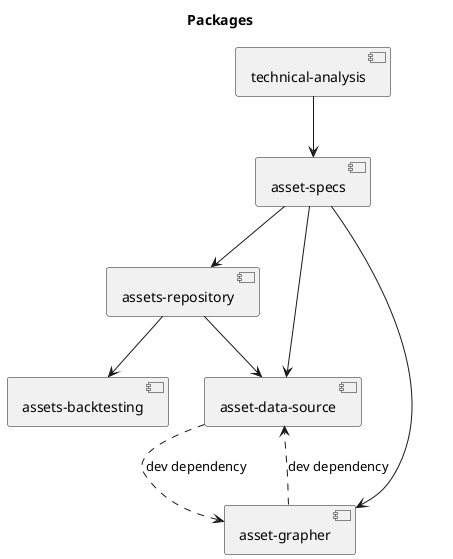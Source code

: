 @startuml

title Packages

component [technical-analysis]
component [asset-specs]
component [assets-repository]
component [assets-backtesting]
component [asset-data-source]
component [asset-grapher]

' FORMAT: is consumed -> is consumed by/in

[technical-analysis] -down-> [asset-specs]

[asset-specs] -down-> [asset-grapher]
[asset-data-source] .down.> [asset-grapher] : dev dependency

[assets-repository] -down-> [assets-backtesting]

[asset-specs] -down-> [assets-repository]

[asset-specs] -down-> [asset-data-source]
[asset-grapher] .down.> [asset-data-source] : dev dependency
[assets-repository] -down-> [asset-data-source]

@enduml